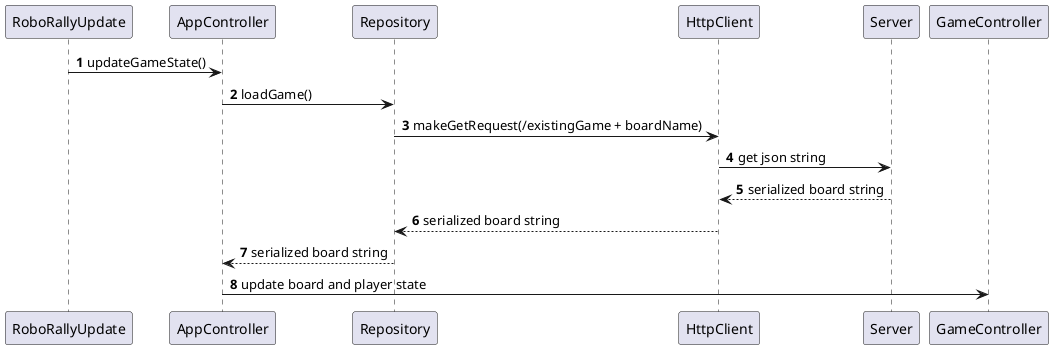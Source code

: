 @startuml
'https://plantuml.com/sequence-diagram

autonumber

RoboRallyUpdate -> AppController: updateGameState()
AppController -> Repository: loadGame()
Repository -> HttpClient: makeGetRequest(/existingGame + boardName)
HttpClient -> Server: get json string
Server --> HttpClient: serialized board string
HttpClient --> Repository: serialized board string
Repository --> AppController: serialized board string
AppController -> GameController: update board and player state

@enduml